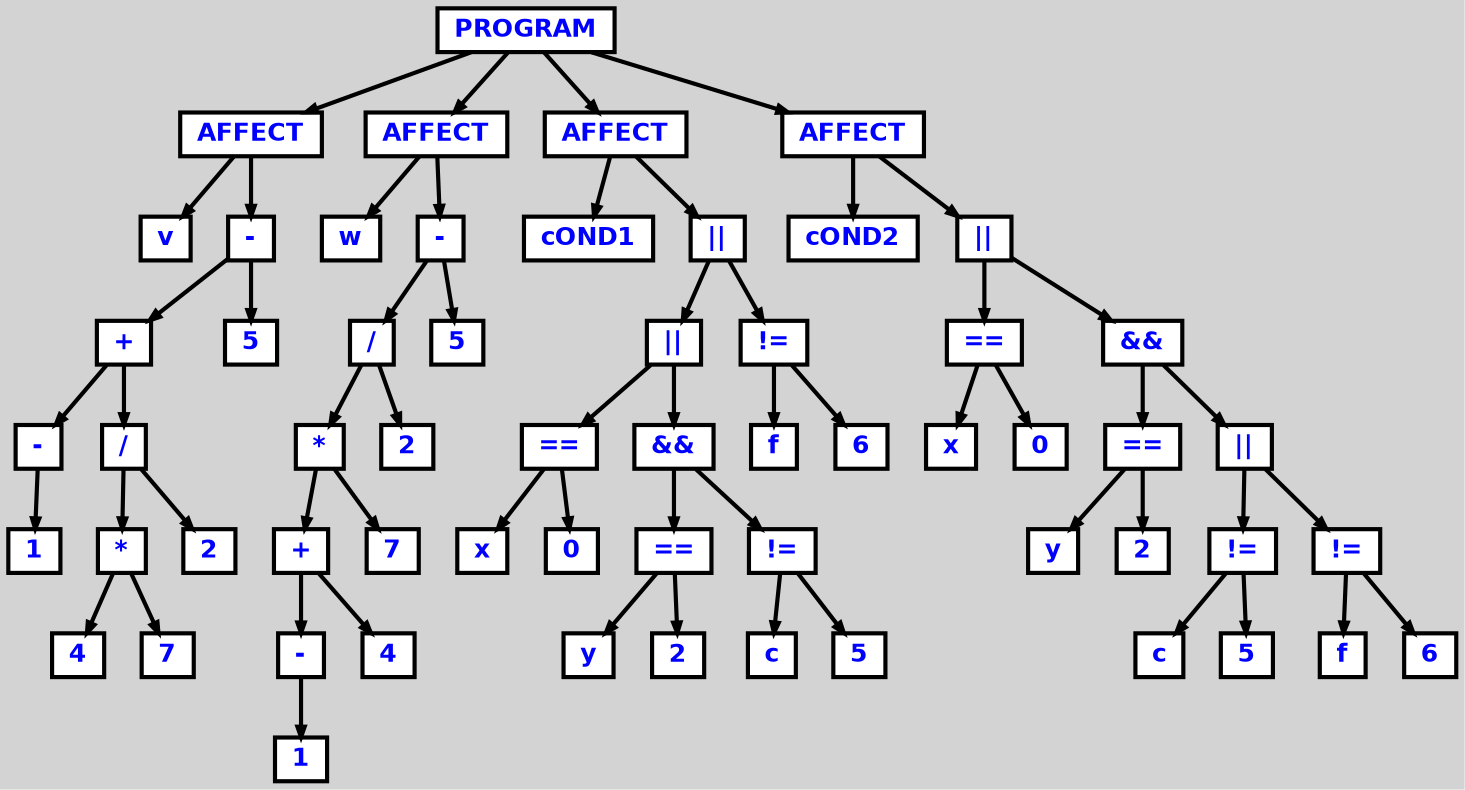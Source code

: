 digraph {

	ordering=out;
	ranksep=.4;
	bgcolor="lightgrey"; node [shape=box, fixedsize=false, fontsize=12, fontname="Helvetica-bold", fontcolor="blue"
		width=.25, height=.25, color="black", fillcolor="white", style="filled, solid, bold"];
	edge [arrowsize=.5, color="black", style="bold"]

  n0 [label="PROGRAM"];
  n1 [label="AFFECT"];
  n1 [label="AFFECT"];
  n2 [label="v"];
  n3 [label="-"];
  n3 [label="-"];
  n4 [label="+"];
  n4 [label="+"];
  n5 [label="-"];
  n5 [label="-"];
  n6 [label="1"];
  n7 [label="/"];
  n7 [label="/"];
  n8 [label="*"];
  n8 [label="*"];
  n9 [label="4"];
  n10 [label="7"];
  n11 [label="2"];
  n12 [label="5"];
  n13 [label="AFFECT"];
  n13 [label="AFFECT"];
  n14 [label="w"];
  n15 [label="-"];
  n15 [label="-"];
  n16 [label="/"];
  n16 [label="/"];
  n17 [label="*"];
  n17 [label="*"];
  n18 [label="+"];
  n18 [label="+"];
  n19 [label="-"];
  n19 [label="-"];
  n20 [label="1"];
  n21 [label="4"];
  n22 [label="7"];
  n23 [label="2"];
  n24 [label="5"];
  n25 [label="AFFECT"];
  n25 [label="AFFECT"];
  n26 [label="cOND1"];
  n27 [label="||"];
  n27 [label="||"];
  n28 [label="||"];
  n28 [label="||"];
  n29 [label="=="];
  n29 [label="=="];
  n30 [label="x"];
  n31 [label="0"];
  n32 [label="&&"];
  n32 [label="&&"];
  n33 [label="=="];
  n33 [label="=="];
  n34 [label="y"];
  n35 [label="2"];
  n36 [label="!="];
  n36 [label="!="];
  n37 [label="c"];
  n38 [label="5"];
  n39 [label="!="];
  n39 [label="!="];
  n40 [label="f"];
  n41 [label="6"];
  n42 [label="AFFECT"];
  n42 [label="AFFECT"];
  n43 [label="cOND2"];
  n44 [label="||"];
  n44 [label="||"];
  n45 [label="=="];
  n45 [label="=="];
  n46 [label="x"];
  n47 [label="0"];
  n48 [label="&&"];
  n48 [label="&&"];
  n49 [label="=="];
  n49 [label="=="];
  n50 [label="y"];
  n51 [label="2"];
  n52 [label="||"];
  n52 [label="||"];
  n53 [label="!="];
  n53 [label="!="];
  n54 [label="c"];
  n55 [label="5"];
  n56 [label="!="];
  n56 [label="!="];
  n57 [label="f"];
  n58 [label="6"];

  n0 -> n1 // "PROGRAM" -> "AFFECT"
  n1 -> n2 // "AFFECT" -> "v"
  n1 -> n3 // "AFFECT" -> "-"
  n3 -> n4 // "-" -> "+"
  n4 -> n5 // "+" -> "-"
  n5 -> n6 // "-" -> "1"
  n4 -> n7 // "+" -> "/"
  n7 -> n8 // "/" -> "*"
  n8 -> n9 // "*" -> "4"
  n8 -> n10 // "*" -> "7"
  n7 -> n11 // "/" -> "2"
  n3 -> n12 // "-" -> "5"
  n0 -> n13 // "PROGRAM" -> "AFFECT"
  n13 -> n14 // "AFFECT" -> "w"
  n13 -> n15 // "AFFECT" -> "-"
  n15 -> n16 // "-" -> "/"
  n16 -> n17 // "/" -> "*"
  n17 -> n18 // "*" -> "+"
  n18 -> n19 // "+" -> "-"
  n19 -> n20 // "-" -> "1"
  n18 -> n21 // "+" -> "4"
  n17 -> n22 // "*" -> "7"
  n16 -> n23 // "/" -> "2"
  n15 -> n24 // "-" -> "5"
  n0 -> n25 // "PROGRAM" -> "AFFECT"
  n25 -> n26 // "AFFECT" -> "cOND1"
  n25 -> n27 // "AFFECT" -> "||"
  n27 -> n28 // "||" -> "||"
  n28 -> n29 // "||" -> "=="
  n29 -> n30 // "==" -> "x"
  n29 -> n31 // "==" -> "0"
  n28 -> n32 // "||" -> "&&"
  n32 -> n33 // "&&" -> "=="
  n33 -> n34 // "==" -> "y"
  n33 -> n35 // "==" -> "2"
  n32 -> n36 // "&&" -> "!="
  n36 -> n37 // "!=" -> "c"
  n36 -> n38 // "!=" -> "5"
  n27 -> n39 // "||" -> "!="
  n39 -> n40 // "!=" -> "f"
  n39 -> n41 // "!=" -> "6"
  n0 -> n42 // "PROGRAM" -> "AFFECT"
  n42 -> n43 // "AFFECT" -> "cOND2"
  n42 -> n44 // "AFFECT" -> "||"
  n44 -> n45 // "||" -> "=="
  n45 -> n46 // "==" -> "x"
  n45 -> n47 // "==" -> "0"
  n44 -> n48 // "||" -> "&&"
  n48 -> n49 // "&&" -> "=="
  n49 -> n50 // "==" -> "y"
  n49 -> n51 // "==" -> "2"
  n48 -> n52 // "&&" -> "||"
  n52 -> n53 // "||" -> "!="
  n53 -> n54 // "!=" -> "c"
  n53 -> n55 // "!=" -> "5"
  n52 -> n56 // "||" -> "!="
  n56 -> n57 // "!=" -> "f"
  n56 -> n58 // "!=" -> "6"

}
